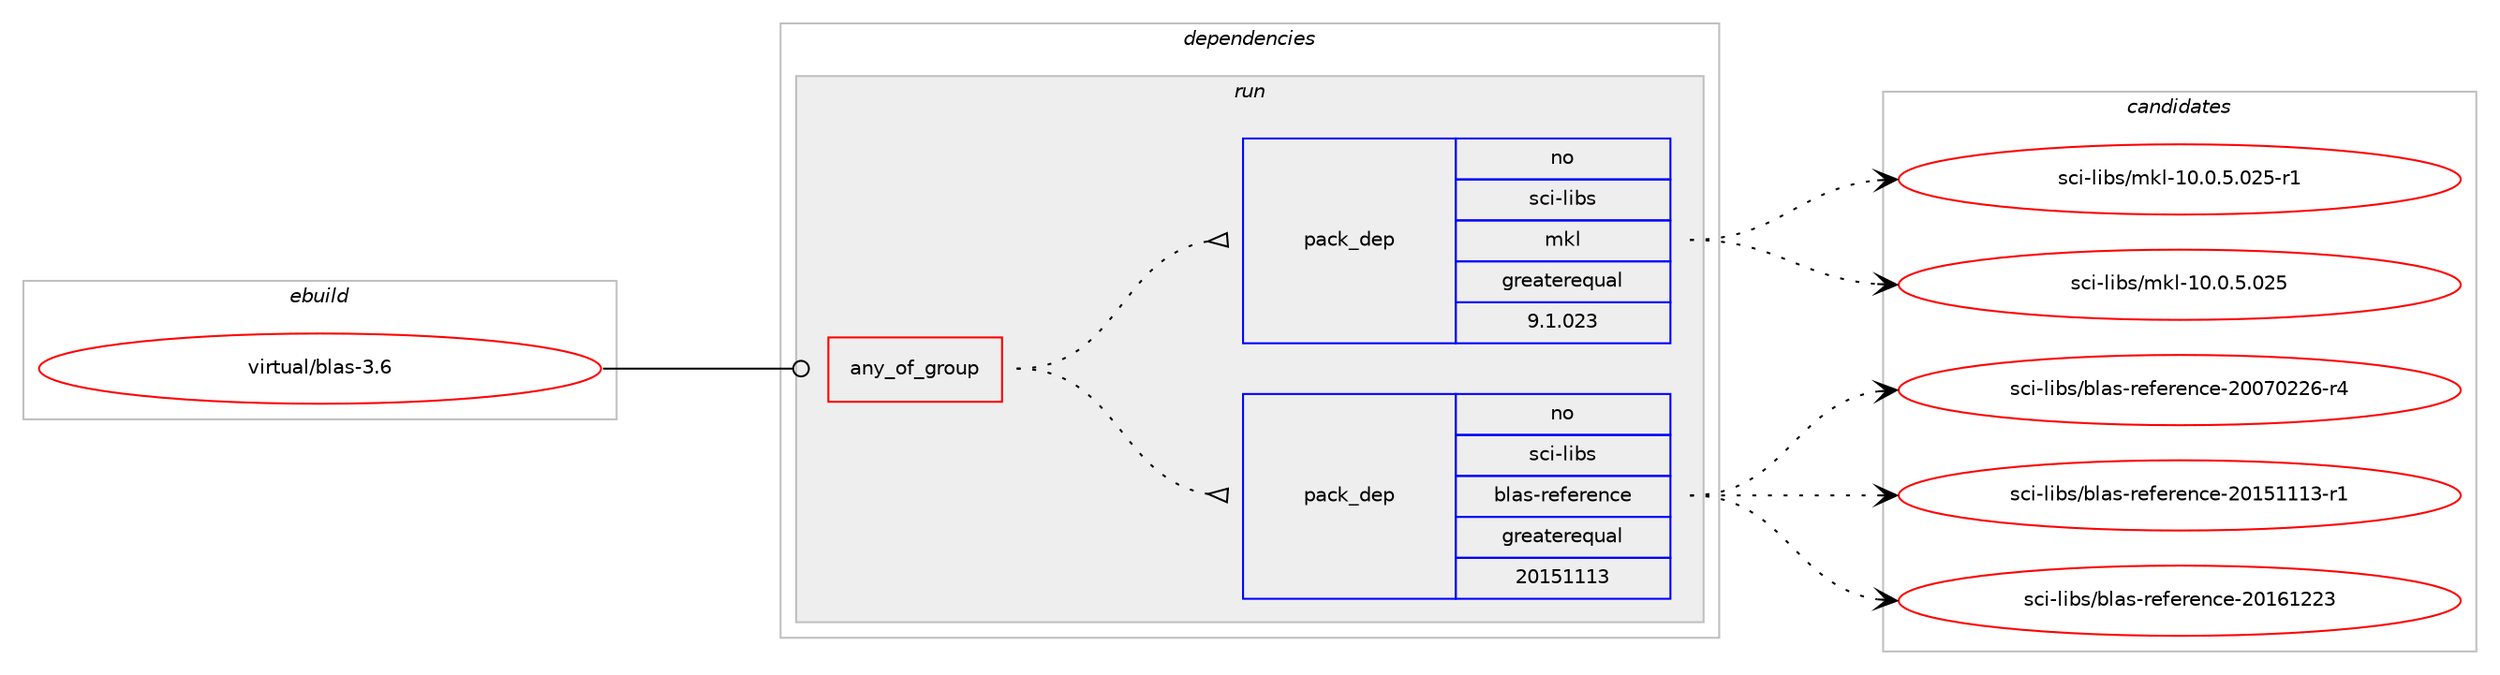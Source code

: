 digraph prolog {

# *************
# Graph options
# *************

newrank=true;
concentrate=true;
compound=true;
graph [rankdir=LR,fontname=Helvetica,fontsize=10,ranksep=1.5];#, ranksep=2.5, nodesep=0.2];
edge  [arrowhead=vee];
node  [fontname=Helvetica,fontsize=10];

# **********
# The ebuild
# **********

subgraph cluster_leftcol {
color=gray;
rank=same;
label=<<i>ebuild</i>>;
id [label="virtual/blas-3.6", color=red, width=4, href="../virtual/blas-3.6.svg"];
}

# ****************
# The dependencies
# ****************

subgraph cluster_midcol {
color=gray;
label=<<i>dependencies</i>>;
subgraph cluster_compile {
fillcolor="#eeeeee";
style=filled;
label=<<i>compile</i>>;
}
subgraph cluster_compileandrun {
fillcolor="#eeeeee";
style=filled;
label=<<i>compile and run</i>>;
}
subgraph cluster_run {
fillcolor="#eeeeee";
style=filled;
label=<<i>run</i>>;
subgraph any15285 {
dependency900055 [label=<<TABLE BORDER="0" CELLBORDER="1" CELLSPACING="0" CELLPADDING="4"><TR><TD CELLPADDING="10">any_of_group</TD></TR></TABLE>>, shape=none, color=red];subgraph pack667885 {
dependency900056 [label=<<TABLE BORDER="0" CELLBORDER="1" CELLSPACING="0" CELLPADDING="4" WIDTH="220"><TR><TD ROWSPAN="6" CELLPADDING="30">pack_dep</TD></TR><TR><TD WIDTH="110">no</TD></TR><TR><TD>sci-libs</TD></TR><TR><TD>blas-reference</TD></TR><TR><TD>greaterequal</TD></TR><TR><TD>20151113</TD></TR></TABLE>>, shape=none, color=blue];
}
dependency900055:e -> dependency900056:w [weight=20,style="dotted",arrowhead="oinv"];
subgraph pack667886 {
dependency900057 [label=<<TABLE BORDER="0" CELLBORDER="1" CELLSPACING="0" CELLPADDING="4" WIDTH="220"><TR><TD ROWSPAN="6" CELLPADDING="30">pack_dep</TD></TR><TR><TD WIDTH="110">no</TD></TR><TR><TD>sci-libs</TD></TR><TR><TD>mkl</TD></TR><TR><TD>greaterequal</TD></TR><TR><TD>9.1.023</TD></TR></TABLE>>, shape=none, color=blue];
}
dependency900055:e -> dependency900057:w [weight=20,style="dotted",arrowhead="oinv"];
}
id:e -> dependency900055:w [weight=20,style="solid",arrowhead="odot"];
}
}

# **************
# The candidates
# **************

subgraph cluster_choices {
rank=same;
color=gray;
label=<<i>candidates</i>>;

subgraph choice667885 {
color=black;
nodesep=1;
choice11599105451081059811547981089711545114101102101114101110991014550484855485050544511452 [label="sci-libs/blas-reference-20070226-r4", color=red, width=4,href="../sci-libs/blas-reference-20070226-r4.svg"];
choice11599105451081059811547981089711545114101102101114101110991014550484953494949514511449 [label="sci-libs/blas-reference-20151113-r1", color=red, width=4,href="../sci-libs/blas-reference-20151113-r1.svg"];
choice1159910545108105981154798108971154511410110210111410111099101455048495449505051 [label="sci-libs/blas-reference-20161223", color=red, width=4,href="../sci-libs/blas-reference-20161223.svg"];
dependency900056:e -> choice11599105451081059811547981089711545114101102101114101110991014550484855485050544511452:w [style=dotted,weight="100"];
dependency900056:e -> choice11599105451081059811547981089711545114101102101114101110991014550484953494949514511449:w [style=dotted,weight="100"];
dependency900056:e -> choice1159910545108105981154798108971154511410110210111410111099101455048495449505051:w [style=dotted,weight="100"];
}
subgraph choice667886 {
color=black;
nodesep=1;
choice115991054510810598115471091071084549484648465346485053 [label="sci-libs/mkl-10.0.5.025", color=red, width=4,href="../sci-libs/mkl-10.0.5.025.svg"];
choice1159910545108105981154710910710845494846484653464850534511449 [label="sci-libs/mkl-10.0.5.025-r1", color=red, width=4,href="../sci-libs/mkl-10.0.5.025-r1.svg"];
dependency900057:e -> choice115991054510810598115471091071084549484648465346485053:w [style=dotted,weight="100"];
dependency900057:e -> choice1159910545108105981154710910710845494846484653464850534511449:w [style=dotted,weight="100"];
}
}

}
